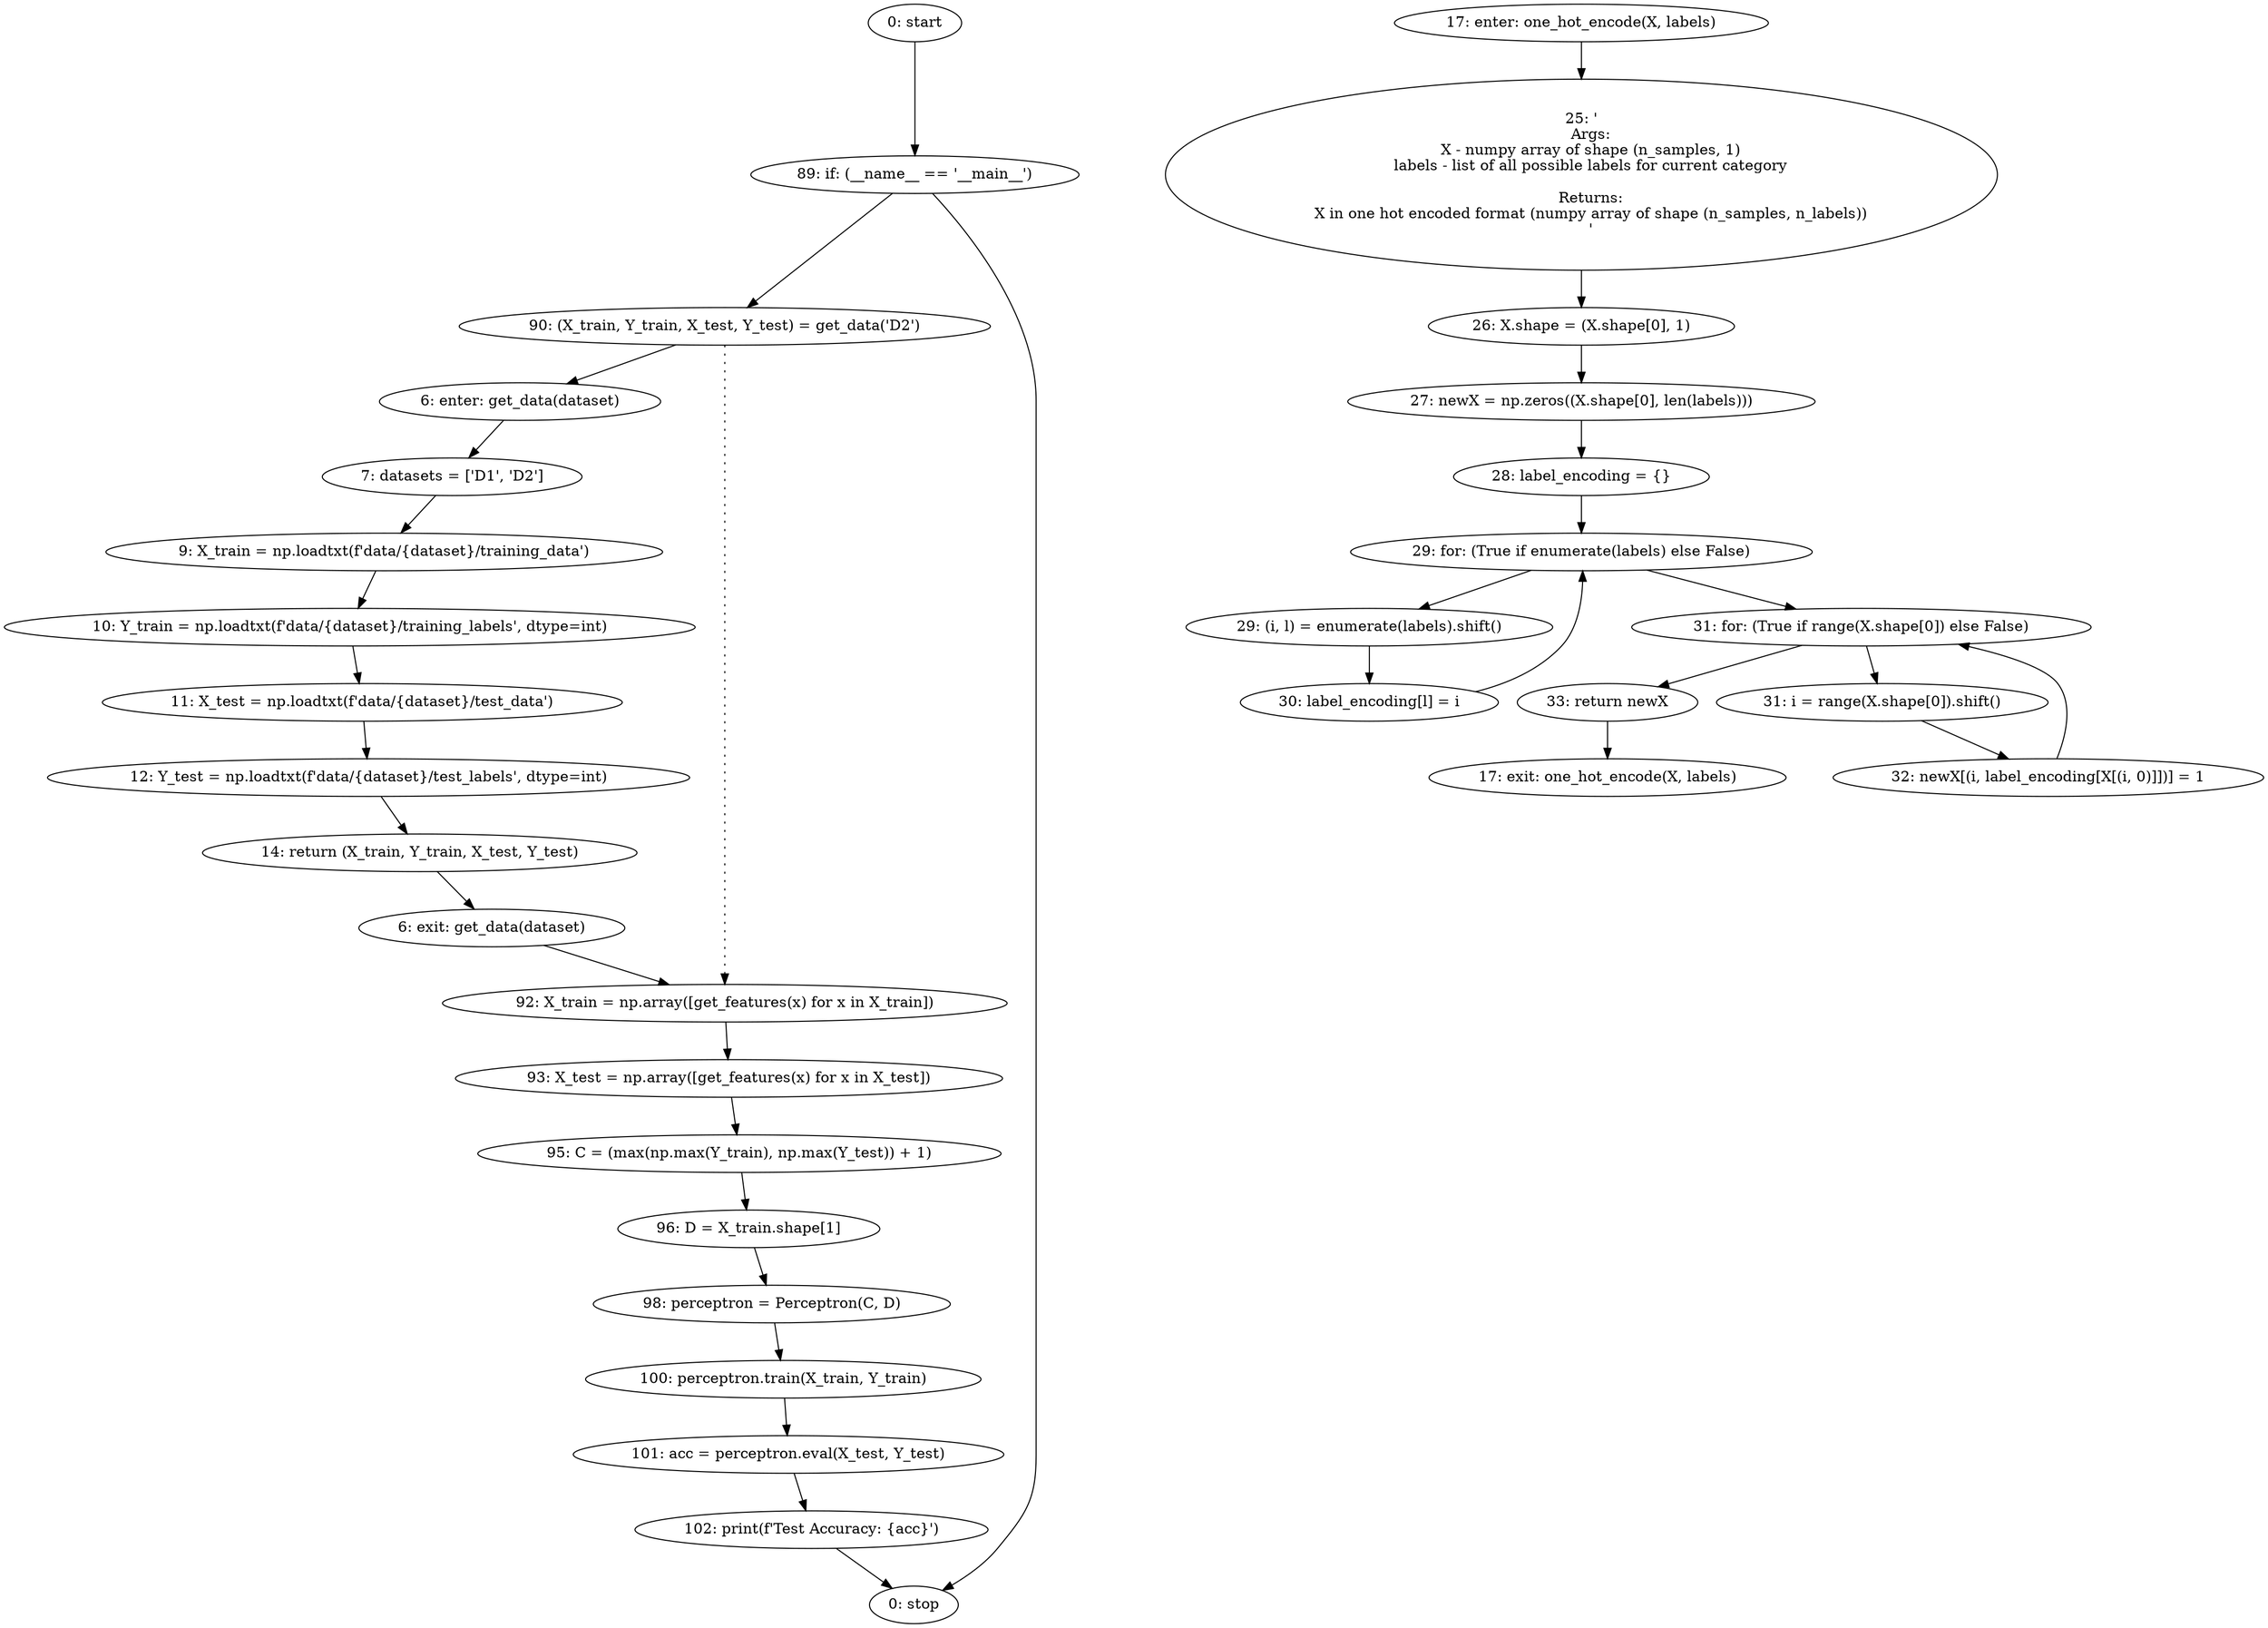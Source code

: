 strict digraph "" {
	node [label="\N"];
	0	 [label="0: start"];
	22	 [label="89: if: (__name__ == '__main__')"];
	0 -> 22;
	23	 [label="90: (X_train, Y_train, X_test, Y_test) = get_data('D2')"];
	22 -> 23;
	32	 [label="0: stop"];
	22 -> 32;
	1	 [label="6: enter: get_data(dataset)"];
	3	 [label="7: datasets = ['D1', 'D2']"];
	1 -> 3;
	4	 [label="9: X_train = np.loadtxt(f'data/{dataset}/training_data')"];
	3 -> 4;
	23 -> 1;
	24	 [label="92: X_train = np.array([get_features(x) for x in X_train])"];
	23 -> 24	 [style=dotted,
		weight=100];
	25	 [label="93: X_test = np.array([get_features(x) for x in X_test])"];
	24 -> 25;
	2	 [label="6: exit: get_data(dataset)"];
	2 -> 24;
	8	 [label="14: return (X_train, Y_train, X_test, Y_test)"];
	8 -> 2;
	5	 [label="10: Y_train = np.loadtxt(f'data/{dataset}/training_labels', dtype=int)"];
	4 -> 5;
	6	 [label="11: X_test = np.loadtxt(f'data/{dataset}/test_data')"];
	5 -> 6;
	7	 [label="12: Y_test = np.loadtxt(f'data/{dataset}/test_labels', dtype=int)"];
	6 -> 7;
	7 -> 8;
	9	 [label="17: enter: one_hot_encode(X, labels)"];
	11	 [label="25: '\n    Args:\n    X - numpy array of shape (n_samples, 1)\n    labels - list of all possible labels for current category\n\n    \
Returns:\n    X in one hot encoded format (numpy array of shape (n_samples, n_labels))\n    '"];
	9 -> 11;
	12	 [label="26: X.shape = (X.shape[0], 1)"];
	11 -> 12;
	10	 [label="17: exit: one_hot_encode(X, labels)"];
	21	 [label="33: return newX"];
	21 -> 10;
	13	 [label="27: newX = np.zeros((X.shape[0], len(labels)))"];
	12 -> 13;
	14	 [label="28: label_encoding = {}"];
	13 -> 14;
	15	 [label="29: for: (True if enumerate(labels) else False)"];
	14 -> 15;
	16	 [label="29: (i, l) = enumerate(labels).shift()"];
	15 -> 16;
	18	 [label="31: for: (True if range(X.shape[0]) else False)"];
	15 -> 18;
	17	 [label="30: label_encoding[l] = i"];
	16 -> 17;
	18 -> 21;
	19	 [label="31: i = range(X.shape[0]).shift()"];
	18 -> 19;
	17 -> 15;
	20	 [label="32: newX[(i, label_encoding[X[(i, 0)]])] = 1"];
	19 -> 20;
	20 -> 18;
	26	 [label="95: C = (max(np.max(Y_train), np.max(Y_test)) + 1)"];
	25 -> 26;
	27	 [label="96: D = X_train.shape[1]"];
	26 -> 27;
	28	 [label="98: perceptron = Perceptron(C, D)"];
	27 -> 28;
	29	 [label="100: perceptron.train(X_train, Y_train)"];
	28 -> 29;
	30	 [label="101: acc = perceptron.eval(X_test, Y_test)"];
	29 -> 30;
	31	 [label="102: print(f'Test Accuracy: {acc}')"];
	30 -> 31;
	31 -> 32;
}

